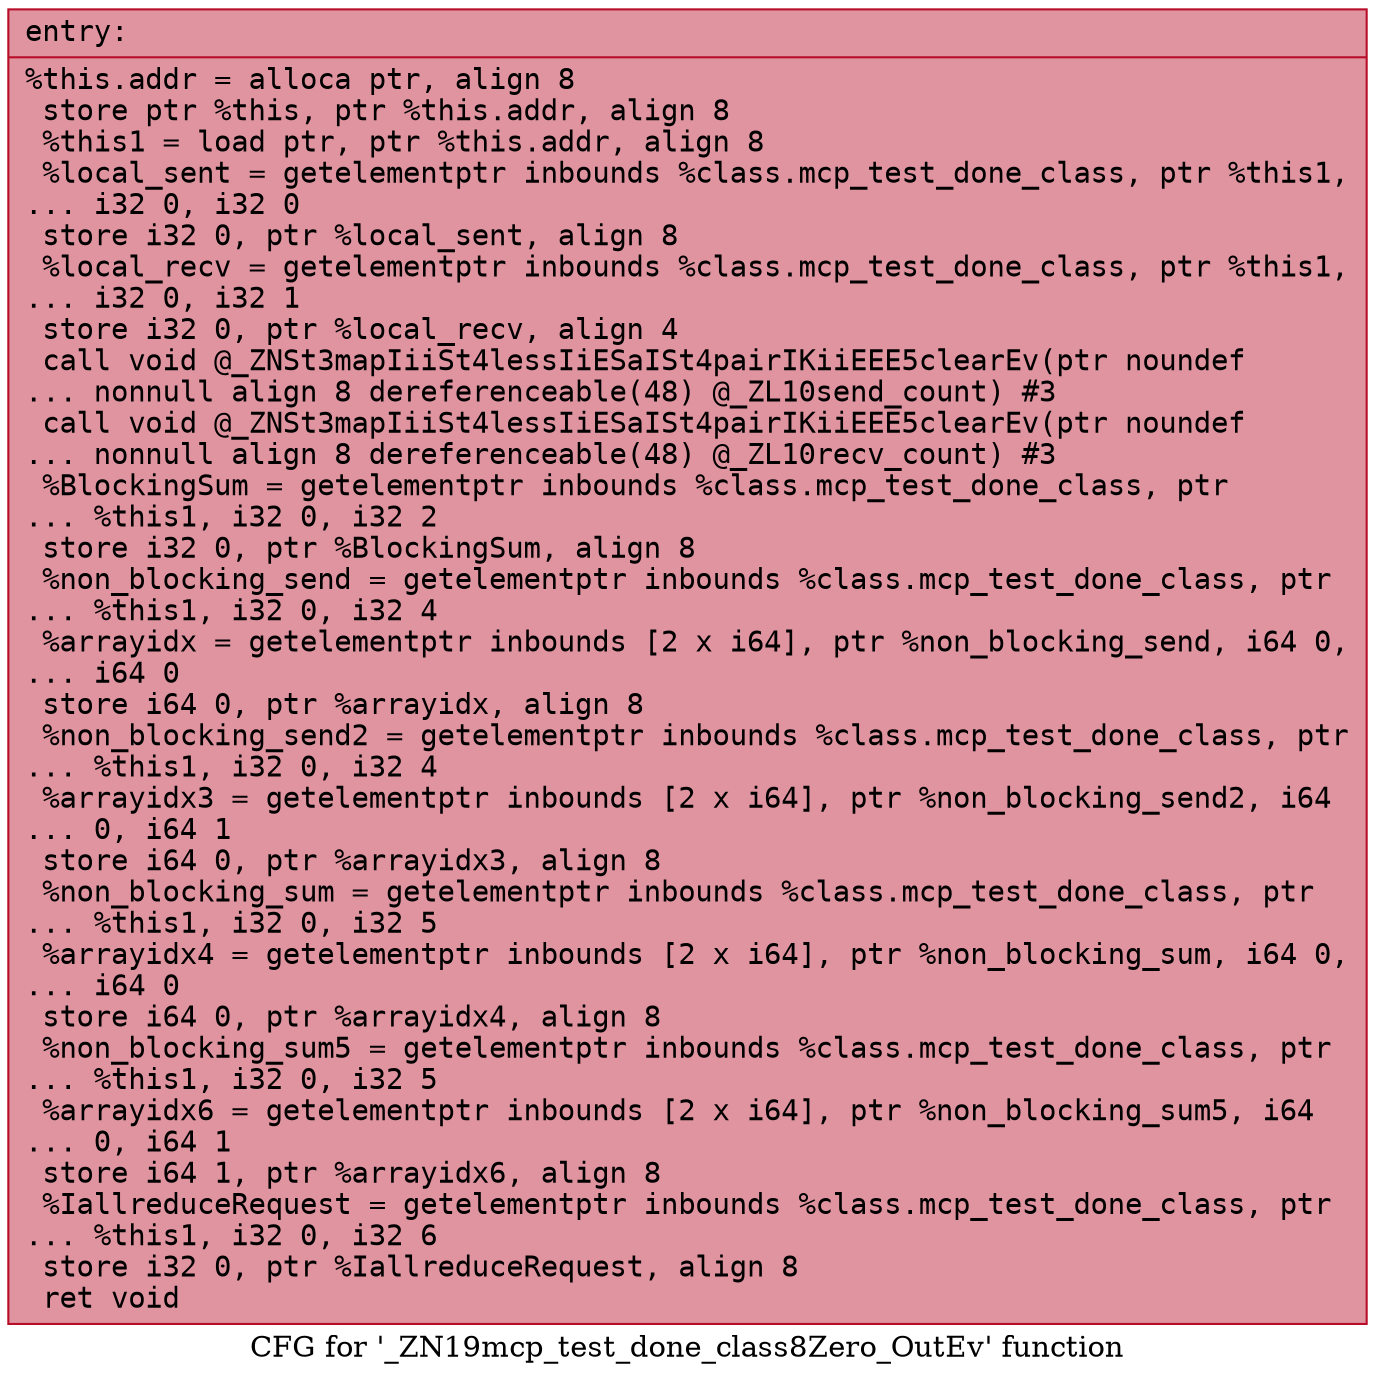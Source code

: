 digraph "CFG for '_ZN19mcp_test_done_class8Zero_OutEv' function" {
	label="CFG for '_ZN19mcp_test_done_class8Zero_OutEv' function";

	Node0x558b6942d2c0 [shape=record,color="#b70d28ff", style=filled, fillcolor="#b70d2870" fontname="Courier",label="{entry:\l|  %this.addr = alloca ptr, align 8\l  store ptr %this, ptr %this.addr, align 8\l  %this1 = load ptr, ptr %this.addr, align 8\l  %local_sent = getelementptr inbounds %class.mcp_test_done_class, ptr %this1,\l... i32 0, i32 0\l  store i32 0, ptr %local_sent, align 8\l  %local_recv = getelementptr inbounds %class.mcp_test_done_class, ptr %this1,\l... i32 0, i32 1\l  store i32 0, ptr %local_recv, align 4\l  call void @_ZNSt3mapIiiSt4lessIiESaISt4pairIKiiEEE5clearEv(ptr noundef\l... nonnull align 8 dereferenceable(48) @_ZL10send_count) #3\l  call void @_ZNSt3mapIiiSt4lessIiESaISt4pairIKiiEEE5clearEv(ptr noundef\l... nonnull align 8 dereferenceable(48) @_ZL10recv_count) #3\l  %BlockingSum = getelementptr inbounds %class.mcp_test_done_class, ptr\l... %this1, i32 0, i32 2\l  store i32 0, ptr %BlockingSum, align 8\l  %non_blocking_send = getelementptr inbounds %class.mcp_test_done_class, ptr\l... %this1, i32 0, i32 4\l  %arrayidx = getelementptr inbounds [2 x i64], ptr %non_blocking_send, i64 0,\l... i64 0\l  store i64 0, ptr %arrayidx, align 8\l  %non_blocking_send2 = getelementptr inbounds %class.mcp_test_done_class, ptr\l... %this1, i32 0, i32 4\l  %arrayidx3 = getelementptr inbounds [2 x i64], ptr %non_blocking_send2, i64\l... 0, i64 1\l  store i64 0, ptr %arrayidx3, align 8\l  %non_blocking_sum = getelementptr inbounds %class.mcp_test_done_class, ptr\l... %this1, i32 0, i32 5\l  %arrayidx4 = getelementptr inbounds [2 x i64], ptr %non_blocking_sum, i64 0,\l... i64 0\l  store i64 0, ptr %arrayidx4, align 8\l  %non_blocking_sum5 = getelementptr inbounds %class.mcp_test_done_class, ptr\l... %this1, i32 0, i32 5\l  %arrayidx6 = getelementptr inbounds [2 x i64], ptr %non_blocking_sum5, i64\l... 0, i64 1\l  store i64 1, ptr %arrayidx6, align 8\l  %IallreduceRequest = getelementptr inbounds %class.mcp_test_done_class, ptr\l... %this1, i32 0, i32 6\l  store i32 0, ptr %IallreduceRequest, align 8\l  ret void\l}"];
}
